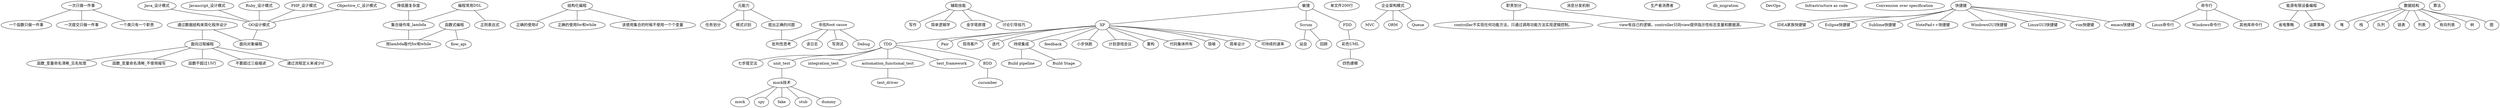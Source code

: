 graph craftmanship_knowlege_map {
  一次只做一件事 -- 一个函数只做一件事;
  一次只做一件事 -- 一次提交只做一件事;
  一次只做一件事 -- 一个类只有一个职责;
  面向过程编程 -- 函数_变量命名清晰_见名知意;
  面向过程编程 -- 函数_变量命名清晰_不使用缩写;
  面向过程编程 -- 函数不超过15行;
  面向过程编程 -- 不要超过三级缩进;
  面向过程编程 -- 通过流程定义来减少if;
  函数式编程 -- 用lambda取代for和while;
  函数式编程 -- flow_api;
  结构化编程 -- 正确的使用if;
  结构化编程 -- 正确的使用for和while;
  结构化编程 -- 该使用集合的时候不使用一个个变量;
  编程常用DSL -- 集合操作库_lambda, 正则表达式;
  降低圈复杂度 -- 集合操作库_lambda -- 用lambda取代for和while;
  通过数据结构来简化程序设计 -- 面向对象编程, 面向过程编程;
  元能力 -- 任务划分, 模式识别, 提出正确的问题;
  提出正确的问题 -- 批判性思考;
  辅助技能 -- 写作, 简单逻辑学, 金字塔原理,讨论引导技巧;
  "寻找Root cause" -- 读日志,写测试,Debug,批判性思考;
  TDD -- 七步提交法;
  TDD -- unit_test -- mock技术 -- mock,spy,fake,stub,dummy;
  TDD -- integration_test;
  TDD -- automation_functional_test -- test_driver;
  TDD -- test_framework;
  TDD -- BDD;
  BDD -- cucumber;
  单文件200行;
  企业架构模式 -- MVC,ORM,Queue;
  职责划分 -- controller不实现任何功能方法，只通过调用功能方法实现逻辑控制。;
  职责划分 -- view有自己的逻辑，controller只向view提供指示性标志变量和数据源。;
  Java_设计模式,Javascript_设计模式,Ruby_设计模式,PHP_设计模式,Objective_C_设计模式 -- OO设计模式 -- 面向对象编程;
  消息分发机制;
  生产者消费者;
  db_migration;
  DevOps;
  敏捷 -- XP,Scrum,FDD;
  FDD -- 彩色UML -- 四色建模;
  Scrum -- 站会,回顾;
  XP -- TDD, Pair, 现场客户, 迭代, 持续集成, feedback,小步快跑,计划游戏会议,重构,代码集体所有,隐喻,简单设计,可持续的速率;
  持续集成 -- "Build pipeline" ,"Build Stage";
  "Infrastructure as code"
  "Convension over specification";
  快捷键 -- IDEA家族快捷键,Eclipse快捷键,Sublime快捷键,"NotePad++快捷键", WindowsGUI快捷键, LinuxGUI快捷键, vim快捷键, emacs快捷键;
  命令行 -- Linux命令行,Windows命令行,其他库命令行;
  能源有限设备编程 -- 省电策略,运算策略;
  数据结构 -- 堆,栈,队列,链表,列表,有向列表,树,图;
  算法;
}	